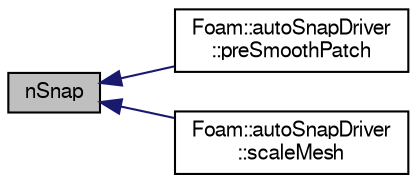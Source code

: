 digraph "nSnap"
{
  bgcolor="transparent";
  edge [fontname="FreeSans",fontsize="10",labelfontname="FreeSans",labelfontsize="10"];
  node [fontname="FreeSans",fontsize="10",shape=record];
  rankdir="LR";
  Node1 [label="nSnap",height=0.2,width=0.4,color="black", fillcolor="grey75", style="filled" fontcolor="black"];
  Node1 -> Node2 [dir="back",color="midnightblue",fontsize="10",style="solid",fontname="FreeSans"];
  Node2 [label="Foam::autoSnapDriver\l::preSmoothPatch",height=0.2,width=0.4,color="black",URL="$a00079.html#a5328524e4037f1f8ecb542c16492d6b9",tooltip="Smooth the mesh (patch and internal) to increase visibility. "];
  Node1 -> Node3 [dir="back",color="midnightblue",fontsize="10",style="solid",fontname="FreeSans"];
  Node3 [label="Foam::autoSnapDriver\l::scaleMesh",height=0.2,width=0.4,color="black",URL="$a00079.html#a4b8f2c5757f4d8cd95f8e1830e44c179",tooltip="Do the hard work: move the mesh according to displacement,. "];
}
